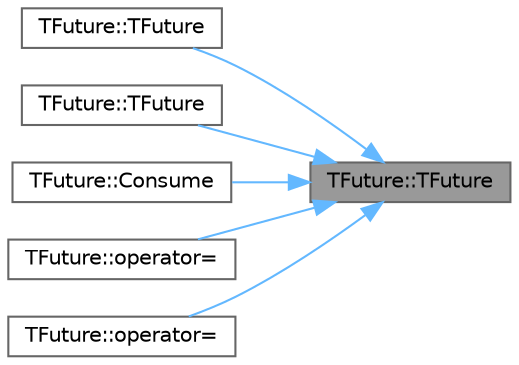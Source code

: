digraph "TFuture::TFuture"
{
 // INTERACTIVE_SVG=YES
 // LATEX_PDF_SIZE
  bgcolor="transparent";
  edge [fontname=Helvetica,fontsize=10,labelfontname=Helvetica,labelfontsize=10];
  node [fontname=Helvetica,fontsize=10,shape=box,height=0.2,width=0.4];
  rankdir="RL";
  Node1 [id="Node000001",label="TFuture::TFuture",height=0.2,width=0.4,color="gray40", fillcolor="grey60", style="filled", fontcolor="black",tooltip="Default constructor."];
  Node1 -> Node2 [id="edge1_Node000001_Node000002",dir="back",color="steelblue1",style="solid",tooltip=" "];
  Node2 [id="Node000002",label="TFuture::TFuture",height=0.2,width=0.4,color="grey40", fillcolor="white", style="filled",URL="$df/d43/classTFuture.html#a26111986bafd92b1fe3715823f0fc390",tooltip=" "];
  Node1 -> Node3 [id="edge2_Node000001_Node000003",dir="back",color="steelblue1",style="solid",tooltip=" "];
  Node3 [id="Node000003",label="TFuture::TFuture",height=0.2,width=0.4,color="grey40", fillcolor="white", style="filled",URL="$df/d43/classTFuture.html#a3c0a2d59d6a95afdd47ba6c5557ba96d",tooltip=" "];
  Node1 -> Node4 [id="edge3_Node000001_Node000004",dir="back",color="steelblue1",style="solid",tooltip=" "];
  Node4 [id="Node000004",label="TFuture::Consume",height=0.2,width=0.4,color="grey40", fillcolor="white", style="filled",URL="$df/d43/classTFuture.html#ab2c2b1a1dae0d343b3182744c3c47ad2",tooltip="Consumes the future's result and invalidates the future."];
  Node1 -> Node5 [id="edge4_Node000001_Node000005",dir="back",color="steelblue1",style="solid",tooltip=" "];
  Node5 [id="Node000005",label="TFuture::operator=",height=0.2,width=0.4,color="grey40", fillcolor="white", style="filled",URL="$df/d43/classTFuture.html#a8d5351dd7e2a5a25ec56ce1af2e230bf",tooltip=" "];
  Node1 -> Node6 [id="edge5_Node000001_Node000006",dir="back",color="steelblue1",style="solid",tooltip=" "];
  Node6 [id="Node000006",label="TFuture::operator=",height=0.2,width=0.4,color="grey40", fillcolor="white", style="filled",URL="$df/d43/classTFuture.html#a2d6133976ff3b3f85d904a8869030e91",tooltip=" "];
}
